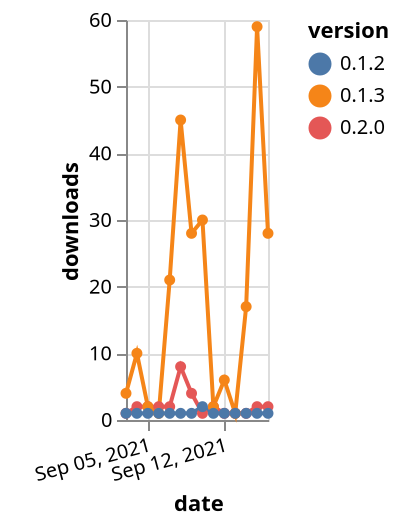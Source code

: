 {"$schema": "https://vega.github.io/schema/vega-lite/v5.json", "description": "A simple bar chart with embedded data.", "data": {"values": [{"date": "2021-09-03", "total": 219, "delta": 1, "version": "0.2.0"}, {"date": "2021-09-04", "total": 221, "delta": 2, "version": "0.2.0"}, {"date": "2021-09-05", "total": 223, "delta": 2, "version": "0.2.0"}, {"date": "2021-09-06", "total": 225, "delta": 2, "version": "0.2.0"}, {"date": "2021-09-07", "total": 227, "delta": 2, "version": "0.2.0"}, {"date": "2021-09-08", "total": 235, "delta": 8, "version": "0.2.0"}, {"date": "2021-09-09", "total": 239, "delta": 4, "version": "0.2.0"}, {"date": "2021-09-10", "total": 240, "delta": 1, "version": "0.2.0"}, {"date": "2021-09-11", "total": 242, "delta": 2, "version": "0.2.0"}, {"date": "2021-09-12", "total": 243, "delta": 1, "version": "0.2.0"}, {"date": "2021-09-13", "total": 244, "delta": 1, "version": "0.2.0"}, {"date": "2021-09-14", "total": 245, "delta": 1, "version": "0.2.0"}, {"date": "2021-09-15", "total": 247, "delta": 2, "version": "0.2.0"}, {"date": "2021-09-16", "total": 249, "delta": 2, "version": "0.2.0"}, {"date": "2021-09-03", "total": 2994, "delta": 4, "version": "0.1.3"}, {"date": "2021-09-04", "total": 3004, "delta": 10, "version": "0.1.3"}, {"date": "2021-09-05", "total": 3006, "delta": 2, "version": "0.1.3"}, {"date": "2021-09-06", "total": 3007, "delta": 1, "version": "0.1.3"}, {"date": "2021-09-07", "total": 3028, "delta": 21, "version": "0.1.3"}, {"date": "2021-09-08", "total": 3073, "delta": 45, "version": "0.1.3"}, {"date": "2021-09-09", "total": 3101, "delta": 28, "version": "0.1.3"}, {"date": "2021-09-10", "total": 3131, "delta": 30, "version": "0.1.3"}, {"date": "2021-09-11", "total": 3133, "delta": 2, "version": "0.1.3"}, {"date": "2021-09-12", "total": 3139, "delta": 6, "version": "0.1.3"}, {"date": "2021-09-13", "total": 3140, "delta": 1, "version": "0.1.3"}, {"date": "2021-09-14", "total": 3157, "delta": 17, "version": "0.1.3"}, {"date": "2021-09-15", "total": 3216, "delta": 59, "version": "0.1.3"}, {"date": "2021-09-16", "total": 3244, "delta": 28, "version": "0.1.3"}, {"date": "2021-09-03", "total": 129, "delta": 1, "version": "0.1.2"}, {"date": "2021-09-04", "total": 130, "delta": 1, "version": "0.1.2"}, {"date": "2021-09-05", "total": 131, "delta": 1, "version": "0.1.2"}, {"date": "2021-09-06", "total": 132, "delta": 1, "version": "0.1.2"}, {"date": "2021-09-07", "total": 133, "delta": 1, "version": "0.1.2"}, {"date": "2021-09-08", "total": 134, "delta": 1, "version": "0.1.2"}, {"date": "2021-09-09", "total": 135, "delta": 1, "version": "0.1.2"}, {"date": "2021-09-10", "total": 137, "delta": 2, "version": "0.1.2"}, {"date": "2021-09-11", "total": 138, "delta": 1, "version": "0.1.2"}, {"date": "2021-09-12", "total": 139, "delta": 1, "version": "0.1.2"}, {"date": "2021-09-13", "total": 140, "delta": 1, "version": "0.1.2"}, {"date": "2021-09-14", "total": 141, "delta": 1, "version": "0.1.2"}, {"date": "2021-09-15", "total": 142, "delta": 1, "version": "0.1.2"}, {"date": "2021-09-16", "total": 143, "delta": 1, "version": "0.1.2"}]}, "width": "container", "mark": {"type": "line", "point": {"filled": true}}, "encoding": {"x": {"field": "date", "type": "temporal", "timeUnit": "yearmonthdate", "title": "date", "axis": {"labelAngle": -15}}, "y": {"field": "delta", "type": "quantitative", "title": "downloads"}, "color": {"field": "version", "type": "nominal"}, "tooltip": {"field": "delta"}}}